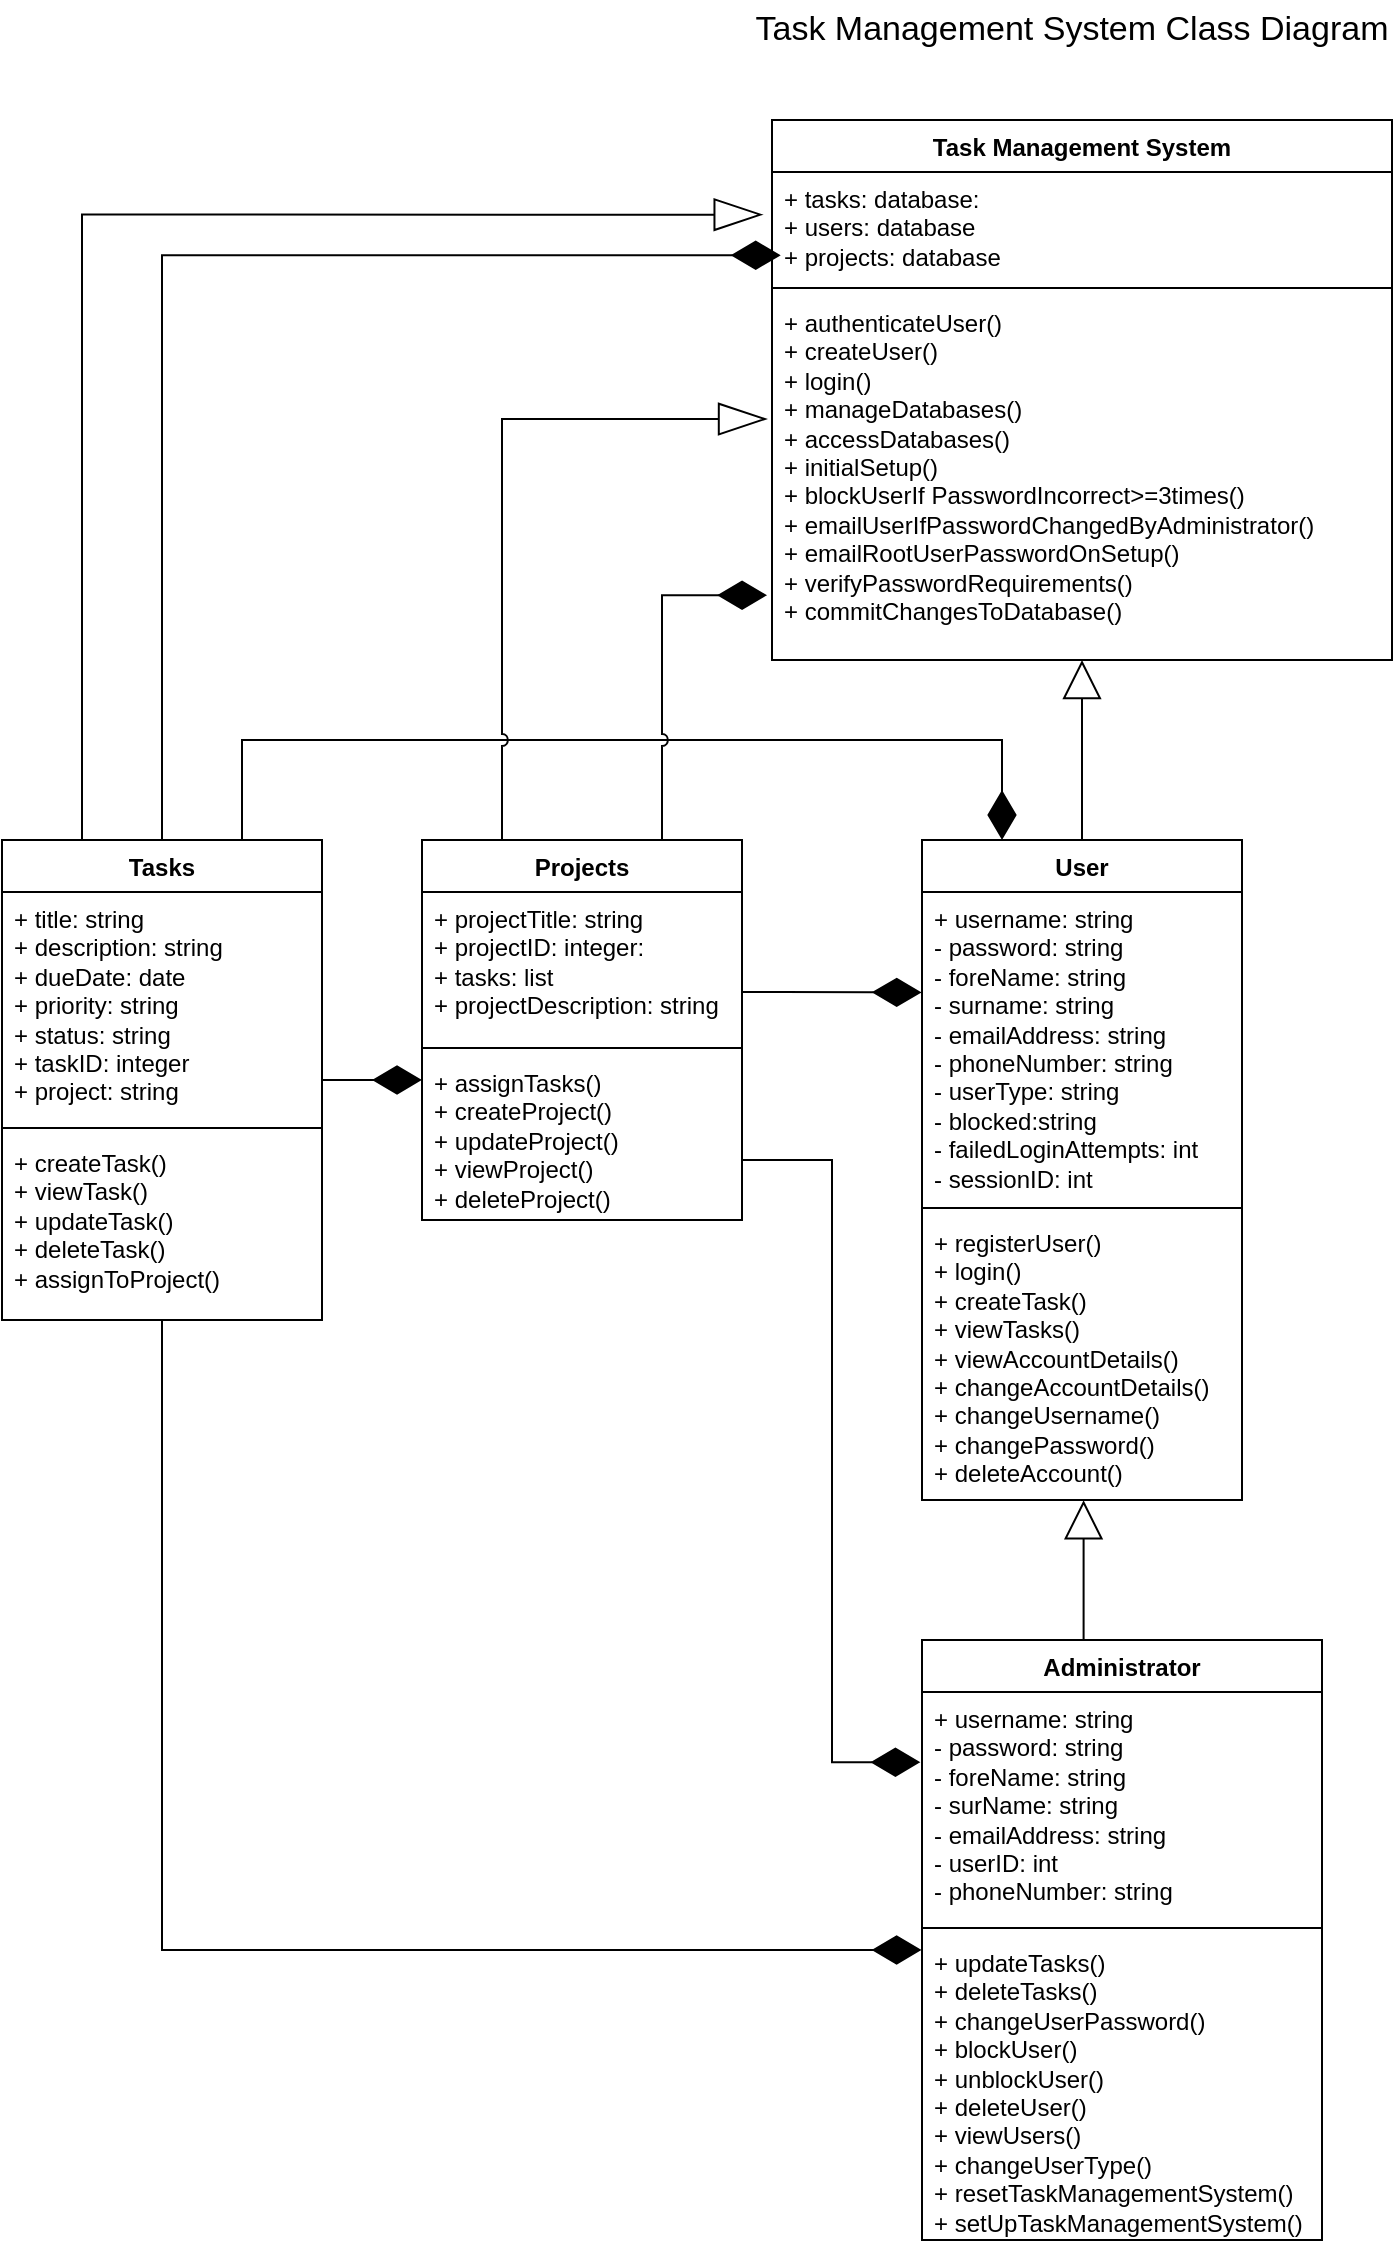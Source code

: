 <mxfile version="24.0.4" type="device">
  <diagram name="Page-1" id="9f46799a-70d6-7492-0946-bef42562c5a5">
    <mxGraphModel dx="1436" dy="1818" grid="1" gridSize="10" guides="1" tooltips="1" connect="1" arrows="1" fold="1" page="1" pageScale="1" pageWidth="1100" pageHeight="850" background="none" math="0" shadow="0">
      <root>
        <mxCell id="0" />
        <mxCell id="1" parent="0" />
        <mxCell id="AvTWC_V5O1hLxJitqv5g-30" style="edgeStyle=orthogonalEdgeStyle;rounded=0;orthogonalLoop=1;jettySize=auto;html=1;entryX=0.5;entryY=1;entryDx=0;entryDy=0;entryPerimeter=0;endArrow=block;endFill=0;endSize=17;" parent="1" source="AvTWC_V5O1hLxJitqv5g-9" target="AvTWC_V5O1hLxJitqv5g-24" edge="1">
          <mxGeometry relative="1" as="geometry">
            <mxPoint x="550" y="210" as="targetPoint" />
          </mxGeometry>
        </mxCell>
        <mxCell id="AvTWC_V5O1hLxJitqv5g-9" value="User" style="swimlane;fontStyle=1;align=center;verticalAlign=top;childLayout=stackLayout;horizontal=1;startSize=26;horizontalStack=0;resizeParent=1;resizeParentMax=0;resizeLast=0;collapsible=1;marginBottom=0;whiteSpace=wrap;html=1;" parent="1" vertex="1">
          <mxGeometry x="470" y="300" width="160" height="330" as="geometry" />
        </mxCell>
        <mxCell id="AvTWC_V5O1hLxJitqv5g-10" value="+ username: string&lt;br&gt;- password: string&lt;br&gt;- foreName: string&lt;br&gt;- surname: string&lt;br&gt;- emailAddress: string&lt;br&gt;- phoneNumber: string&lt;div&gt;- userType: string&lt;/div&gt;&lt;div&gt;- blocked:string&amp;nbsp;&lt;/div&gt;&lt;div&gt;- failedLoginAttempts: int&lt;/div&gt;&lt;div&gt;- sessionID: int&lt;/div&gt;" style="text;strokeColor=none;fillColor=none;align=left;verticalAlign=top;spacingLeft=4;spacingRight=4;overflow=hidden;rotatable=0;points=[[0,0.5],[1,0.5]];portConstraint=eastwest;whiteSpace=wrap;html=1;" parent="AvTWC_V5O1hLxJitqv5g-9" vertex="1">
          <mxGeometry y="26" width="160" height="154" as="geometry" />
        </mxCell>
        <mxCell id="AvTWC_V5O1hLxJitqv5g-11" value="" style="line;strokeWidth=1;fillColor=none;align=left;verticalAlign=middle;spacingTop=-1;spacingLeft=3;spacingRight=3;rotatable=0;labelPosition=right;points=[];portConstraint=eastwest;strokeColor=inherit;" parent="AvTWC_V5O1hLxJitqv5g-9" vertex="1">
          <mxGeometry y="180" width="160" height="8" as="geometry" />
        </mxCell>
        <mxCell id="AvTWC_V5O1hLxJitqv5g-12" value="+ registerUser()&lt;br&gt;+ login()&lt;br&gt;+ createTask()&lt;br&gt;+ viewTasks()&lt;div&gt;+ viewAccountDetails()&lt;/div&gt;&lt;div&gt;+ changeAccountDetails()&lt;/div&gt;&lt;div&gt;+ changeUsername()&lt;/div&gt;&lt;div&gt;+ changePassword()&lt;/div&gt;&lt;div&gt;+ deleteAccount()&lt;/div&gt;" style="text;strokeColor=none;fillColor=none;align=left;verticalAlign=top;spacingLeft=4;spacingRight=4;overflow=hidden;rotatable=0;points=[[0,0.5],[1,0.5]];portConstraint=eastwest;whiteSpace=wrap;html=1;" parent="AvTWC_V5O1hLxJitqv5g-9" vertex="1">
          <mxGeometry y="188" width="160" height="142" as="geometry" />
        </mxCell>
        <mxCell id="AvTWC_V5O1hLxJitqv5g-13" value="Administrator" style="swimlane;fontStyle=1;align=center;verticalAlign=top;childLayout=stackLayout;horizontal=1;startSize=26;horizontalStack=0;resizeParent=1;resizeParentMax=0;resizeLast=0;collapsible=1;marginBottom=0;whiteSpace=wrap;html=1;" parent="1" vertex="1">
          <mxGeometry x="470" y="700" width="200" height="300" as="geometry" />
        </mxCell>
        <mxCell id="AvTWC_V5O1hLxJitqv5g-14" value="+ username: string&lt;br&gt;- password: string&lt;br&gt;- foreName: string&lt;br&gt;- surName: string&lt;br&gt;- emailAddress: string&lt;br&gt;- userID: int&lt;br&gt;- phoneNumber: string" style="text;strokeColor=none;fillColor=none;align=left;verticalAlign=top;spacingLeft=4;spacingRight=4;overflow=hidden;rotatable=0;points=[[0,0.5],[1,0.5]];portConstraint=eastwest;whiteSpace=wrap;html=1;" parent="AvTWC_V5O1hLxJitqv5g-13" vertex="1">
          <mxGeometry y="26" width="200" height="114" as="geometry" />
        </mxCell>
        <mxCell id="AvTWC_V5O1hLxJitqv5g-15" value="" style="line;strokeWidth=1;fillColor=none;align=left;verticalAlign=middle;spacingTop=-1;spacingLeft=3;spacingRight=3;rotatable=0;labelPosition=right;points=[];portConstraint=eastwest;strokeColor=inherit;" parent="AvTWC_V5O1hLxJitqv5g-13" vertex="1">
          <mxGeometry y="140" width="200" height="8" as="geometry" />
        </mxCell>
        <mxCell id="AvTWC_V5O1hLxJitqv5g-16" value="+ updateTasks()&lt;br&gt;+ deleteTasks()&lt;div&gt;+ changeUserPassword()&lt;/div&gt;&lt;div&gt;+ blockUser()&lt;/div&gt;&lt;div&gt;+ unblockUser()&lt;/div&gt;&lt;div&gt;+ deleteUser()&lt;/div&gt;&lt;div&gt;+ viewUsers()&lt;/div&gt;&lt;div&gt;+ changeUserType()&lt;/div&gt;&lt;div&gt;+ resetTaskManagementSystem()&lt;/div&gt;&lt;div&gt;+ setUpTaskManagementSystem()&lt;/div&gt;" style="text;strokeColor=none;fillColor=none;align=left;verticalAlign=top;spacingLeft=4;spacingRight=4;overflow=hidden;rotatable=0;points=[[0,0.5],[1,0.5]];portConstraint=eastwest;whiteSpace=wrap;html=1;" parent="AvTWC_V5O1hLxJitqv5g-13" vertex="1">
          <mxGeometry y="148" width="200" height="152" as="geometry" />
        </mxCell>
        <mxCell id="AvTWC_V5O1hLxJitqv5g-40" style="edgeStyle=orthogonalEdgeStyle;rounded=0;orthogonalLoop=1;jettySize=auto;html=1;exitX=0.75;exitY=0;exitDx=0;exitDy=0;entryX=0.25;entryY=0;entryDx=0;entryDy=0;endArrow=diamondThin;endFill=1;endSize=22;" parent="1" source="AvTWC_V5O1hLxJitqv5g-17" target="AvTWC_V5O1hLxJitqv5g-9" edge="1">
          <mxGeometry relative="1" as="geometry">
            <Array as="points">
              <mxPoint x="130" y="250" />
              <mxPoint x="510" y="250" />
            </Array>
          </mxGeometry>
        </mxCell>
        <mxCell id="AvTWC_V5O1hLxJitqv5g-17" value="Tasks" style="swimlane;fontStyle=1;align=center;verticalAlign=top;childLayout=stackLayout;horizontal=1;startSize=26;horizontalStack=0;resizeParent=1;resizeParentMax=0;resizeLast=0;collapsible=1;marginBottom=0;whiteSpace=wrap;html=1;" parent="1" vertex="1">
          <mxGeometry x="10" y="300" width="160" height="240" as="geometry" />
        </mxCell>
        <mxCell id="AvTWC_V5O1hLxJitqv5g-18" value="+ title: string&lt;br&gt;+ description: string&lt;br&gt;+ dueDate: date&lt;br&gt;+ priority: string&lt;br&gt;+ status: string&lt;br&gt;+ taskID: integer&lt;br&gt;+ project: string" style="text;strokeColor=none;fillColor=none;align=left;verticalAlign=top;spacingLeft=4;spacingRight=4;overflow=hidden;rotatable=0;points=[[0,0.5],[1,0.5]];portConstraint=eastwest;whiteSpace=wrap;html=1;" parent="AvTWC_V5O1hLxJitqv5g-17" vertex="1">
          <mxGeometry y="26" width="160" height="114" as="geometry" />
        </mxCell>
        <mxCell id="AvTWC_V5O1hLxJitqv5g-19" value="" style="line;strokeWidth=1;fillColor=none;align=left;verticalAlign=middle;spacingTop=-1;spacingLeft=3;spacingRight=3;rotatable=0;labelPosition=right;points=[];portConstraint=eastwest;strokeColor=inherit;" parent="AvTWC_V5O1hLxJitqv5g-17" vertex="1">
          <mxGeometry y="140" width="160" height="8" as="geometry" />
        </mxCell>
        <mxCell id="AvTWC_V5O1hLxJitqv5g-20" value="+ createTask()&lt;br&gt;+ viewTask()&lt;br&gt;+ updateTask()&lt;br&gt;+ deleteTask()&lt;br&gt;+ assignToProject()" style="text;strokeColor=none;fillColor=none;align=left;verticalAlign=top;spacingLeft=4;spacingRight=4;overflow=hidden;rotatable=0;points=[[0,0.5],[1,0.5]];portConstraint=eastwest;whiteSpace=wrap;html=1;" parent="AvTWC_V5O1hLxJitqv5g-17" vertex="1">
          <mxGeometry y="148" width="160" height="92" as="geometry" />
        </mxCell>
        <mxCell id="AvTWC_V5O1hLxJitqv5g-21" value="Task Management System" style="swimlane;fontStyle=1;align=center;verticalAlign=top;childLayout=stackLayout;horizontal=1;startSize=26;horizontalStack=0;resizeParent=1;resizeParentMax=0;resizeLast=0;collapsible=1;marginBottom=0;whiteSpace=wrap;html=1;" parent="1" vertex="1">
          <mxGeometry x="395" y="-60" width="310" height="270" as="geometry" />
        </mxCell>
        <mxCell id="AvTWC_V5O1hLxJitqv5g-22" value="+ tasks: database:&lt;br&gt;+ users: database&lt;br&gt;+ projects: database" style="text;strokeColor=none;fillColor=none;align=left;verticalAlign=top;spacingLeft=4;spacingRight=4;overflow=hidden;rotatable=0;points=[[0,0.5],[1,0.5]];portConstraint=eastwest;whiteSpace=wrap;html=1;" parent="AvTWC_V5O1hLxJitqv5g-21" vertex="1">
          <mxGeometry y="26" width="310" height="54" as="geometry" />
        </mxCell>
        <mxCell id="AvTWC_V5O1hLxJitqv5g-23" value="" style="line;strokeWidth=1;fillColor=none;align=left;verticalAlign=middle;spacingTop=-1;spacingLeft=3;spacingRight=3;rotatable=0;labelPosition=right;points=[];portConstraint=eastwest;strokeColor=inherit;" parent="AvTWC_V5O1hLxJitqv5g-21" vertex="1">
          <mxGeometry y="80" width="310" height="8" as="geometry" />
        </mxCell>
        <mxCell id="AvTWC_V5O1hLxJitqv5g-24" value="+ authenticateUser()&lt;br&gt;+ createUser()&lt;br&gt;+ login()&lt;br&gt;+ manageDatabases()&lt;br&gt;+ accessDatabases()&lt;div&gt;+ initialSetup()&lt;/div&gt;&lt;div&gt;+ blockUserIf PasswordIncorrect&amp;gt;=3times()&lt;/div&gt;&lt;div&gt;+ emailUserIfPasswordChanged&lt;span style=&quot;background-color: initial;&quot;&gt;ByAdministrator()&lt;/span&gt;&lt;/div&gt;&lt;div&gt;+ emailRootUserPasswordOnSetup()&lt;/div&gt;&lt;div&gt;+ verifyPasswordRequirements()&lt;/div&gt;&lt;div&gt;+ commitChangesToDatabase()&lt;/div&gt;&lt;div&gt;&lt;br&gt;&lt;/div&gt;" style="text;strokeColor=none;fillColor=none;align=left;verticalAlign=top;spacingLeft=4;spacingRight=4;overflow=hidden;rotatable=0;points=[[0,0.5],[1,0.5]];portConstraint=eastwest;whiteSpace=wrap;html=1;" parent="AvTWC_V5O1hLxJitqv5g-21" vertex="1">
          <mxGeometry y="88" width="310" height="182" as="geometry" />
        </mxCell>
        <mxCell id="AvTWC_V5O1hLxJitqv5g-25" value="Projects" style="swimlane;fontStyle=1;align=center;verticalAlign=top;childLayout=stackLayout;horizontal=1;startSize=26;horizontalStack=0;resizeParent=1;resizeParentMax=0;resizeLast=0;collapsible=1;marginBottom=0;whiteSpace=wrap;html=1;" parent="1" vertex="1">
          <mxGeometry x="220" y="300" width="160" height="190" as="geometry" />
        </mxCell>
        <mxCell id="AvTWC_V5O1hLxJitqv5g-26" value="+ projectTitle: string&lt;br&gt;+ projectID: integer:&lt;br&gt;+ tasks: list&lt;br&gt;+ projectDescription: string" style="text;strokeColor=none;fillColor=none;align=left;verticalAlign=top;spacingLeft=4;spacingRight=4;overflow=hidden;rotatable=0;points=[[0,0.5],[1,0.5]];portConstraint=eastwest;whiteSpace=wrap;html=1;" parent="AvTWC_V5O1hLxJitqv5g-25" vertex="1">
          <mxGeometry y="26" width="160" height="74" as="geometry" />
        </mxCell>
        <mxCell id="AvTWC_V5O1hLxJitqv5g-27" value="" style="line;strokeWidth=1;fillColor=none;align=left;verticalAlign=middle;spacingTop=-1;spacingLeft=3;spacingRight=3;rotatable=0;labelPosition=right;points=[];portConstraint=eastwest;strokeColor=inherit;" parent="AvTWC_V5O1hLxJitqv5g-25" vertex="1">
          <mxGeometry y="100" width="160" height="8" as="geometry" />
        </mxCell>
        <mxCell id="AvTWC_V5O1hLxJitqv5g-28" value="+ assignTasks()&lt;br&gt;+ createProject()&lt;br&gt;+ updateProject()&lt;br&gt;+ viewProject()&lt;br&gt;+ deleteProject()" style="text;strokeColor=none;fillColor=none;align=left;verticalAlign=top;spacingLeft=4;spacingRight=4;overflow=hidden;rotatable=0;points=[[0,0.5],[1,0.5]];portConstraint=eastwest;whiteSpace=wrap;html=1;" parent="AvTWC_V5O1hLxJitqv5g-25" vertex="1">
          <mxGeometry y="108" width="160" height="82" as="geometry" />
        </mxCell>
        <mxCell id="AvTWC_V5O1hLxJitqv5g-31" style="edgeStyle=orthogonalEdgeStyle;rounded=0;orthogonalLoop=1;jettySize=auto;html=1;endArrow=block;endFill=0;endSize=17;exitX=0.5;exitY=0;exitDx=0;exitDy=0;entryX=0.505;entryY=1.001;entryDx=0;entryDy=0;entryPerimeter=0;" parent="1" edge="1" target="AvTWC_V5O1hLxJitqv5g-12" source="AvTWC_V5O1hLxJitqv5g-13">
          <mxGeometry relative="1" as="geometry">
            <mxPoint x="550" y="660" as="targetPoint" />
            <mxPoint x="550" y="639" as="sourcePoint" />
            <Array as="points">
              <mxPoint x="551" y="700" />
            </Array>
          </mxGeometry>
        </mxCell>
        <mxCell id="AvTWC_V5O1hLxJitqv5g-36" style="edgeStyle=orthogonalEdgeStyle;rounded=0;orthogonalLoop=1;jettySize=auto;html=1;entryX=-0.004;entryY=0.308;entryDx=0;entryDy=0;entryPerimeter=0;endArrow=diamondThin;endFill=1;endSize=22;" parent="1" source="AvTWC_V5O1hLxJitqv5g-26" target="AvTWC_V5O1hLxJitqv5g-14" edge="1">
          <mxGeometry relative="1" as="geometry">
            <Array as="points">
              <mxPoint x="380" y="460" />
              <mxPoint x="425" y="460" />
              <mxPoint x="425" y="761" />
            </Array>
          </mxGeometry>
        </mxCell>
        <mxCell id="AvTWC_V5O1hLxJitqv5g-37" style="edgeStyle=orthogonalEdgeStyle;rounded=0;orthogonalLoop=1;jettySize=auto;html=1;entryX=-0.001;entryY=0.046;entryDx=0;entryDy=0;entryPerimeter=0;endSize=22;endArrow=diamondThin;endFill=1;" parent="1" source="AvTWC_V5O1hLxJitqv5g-17" target="AvTWC_V5O1hLxJitqv5g-16" edge="1">
          <mxGeometry relative="1" as="geometry" />
        </mxCell>
        <mxCell id="AvTWC_V5O1hLxJitqv5g-38" style="edgeStyle=orthogonalEdgeStyle;rounded=0;orthogonalLoop=1;jettySize=auto;html=1;entryX=0;entryY=0.146;entryDx=0;entryDy=0;entryPerimeter=0;endArrow=diamondThin;endFill=1;endSize=22;" parent="1" source="AvTWC_V5O1hLxJitqv5g-17" target="AvTWC_V5O1hLxJitqv5g-28" edge="1">
          <mxGeometry relative="1" as="geometry" />
        </mxCell>
        <mxCell id="AvTWC_V5O1hLxJitqv5g-39" style="edgeStyle=orthogonalEdgeStyle;rounded=0;orthogonalLoop=1;jettySize=auto;html=1;entryX=-0.001;entryY=0.326;entryDx=0;entryDy=0;entryPerimeter=0;endArrow=diamondThin;endFill=1;endSize=22;" parent="1" source="AvTWC_V5O1hLxJitqv5g-26" target="AvTWC_V5O1hLxJitqv5g-10" edge="1">
          <mxGeometry relative="1" as="geometry">
            <Array as="points">
              <mxPoint x="400" y="376" />
              <mxPoint x="400" y="376" />
            </Array>
          </mxGeometry>
        </mxCell>
        <mxCell id="AvTWC_V5O1hLxJitqv5g-41" style="edgeStyle=orthogonalEdgeStyle;rounded=0;orthogonalLoop=1;jettySize=auto;html=1;entryX=0.014;entryY=0.771;entryDx=0;entryDy=0;entryPerimeter=0;endArrow=diamondThin;endFill=1;endSize=22;" parent="1" source="AvTWC_V5O1hLxJitqv5g-17" target="AvTWC_V5O1hLxJitqv5g-22" edge="1">
          <mxGeometry relative="1" as="geometry" />
        </mxCell>
        <mxCell id="AvTWC_V5O1hLxJitqv5g-42" style="edgeStyle=orthogonalEdgeStyle;rounded=0;orthogonalLoop=1;jettySize=auto;html=1;exitX=0.25;exitY=0;exitDx=0;exitDy=0;entryX=-0.015;entryY=0.395;entryDx=0;entryDy=0;entryPerimeter=0;endArrow=blockThin;endFill=0;endSize=22;" parent="1" source="AvTWC_V5O1hLxJitqv5g-17" target="AvTWC_V5O1hLxJitqv5g-22" edge="1">
          <mxGeometry relative="1" as="geometry" />
        </mxCell>
        <mxCell id="AvTWC_V5O1hLxJitqv5g-43" style="edgeStyle=orthogonalEdgeStyle;rounded=0;orthogonalLoop=1;jettySize=auto;html=1;exitX=0.25;exitY=0;exitDx=0;exitDy=0;entryX=-0.008;entryY=0.338;entryDx=0;entryDy=0;entryPerimeter=0;endArrow=blockThin;endFill=0;endSize=22;jumpStyle=arc;" parent="1" source="AvTWC_V5O1hLxJitqv5g-25" target="AvTWC_V5O1hLxJitqv5g-24" edge="1">
          <mxGeometry relative="1" as="geometry" />
        </mxCell>
        <mxCell id="AvTWC_V5O1hLxJitqv5g-44" style="edgeStyle=orthogonalEdgeStyle;rounded=0;orthogonalLoop=1;jettySize=auto;html=1;exitX=0.75;exitY=0;exitDx=0;exitDy=0;entryX=-0.008;entryY=0.822;entryDx=0;entryDy=0;entryPerimeter=0;endArrow=diamondThin;endFill=1;endSize=22;jumpStyle=arc;" parent="1" source="AvTWC_V5O1hLxJitqv5g-25" target="AvTWC_V5O1hLxJitqv5g-24" edge="1">
          <mxGeometry relative="1" as="geometry" />
        </mxCell>
        <mxCell id="AvTWC_V5O1hLxJitqv5g-45" value="Task Management System Class Diagram" style="text;html=1;strokeColor=none;fillColor=none;align=center;verticalAlign=middle;whiteSpace=wrap;rounded=0;fontSize=17;" parent="1" vertex="1">
          <mxGeometry x="385" y="-120" width="320" height="30" as="geometry" />
        </mxCell>
      </root>
    </mxGraphModel>
  </diagram>
</mxfile>
